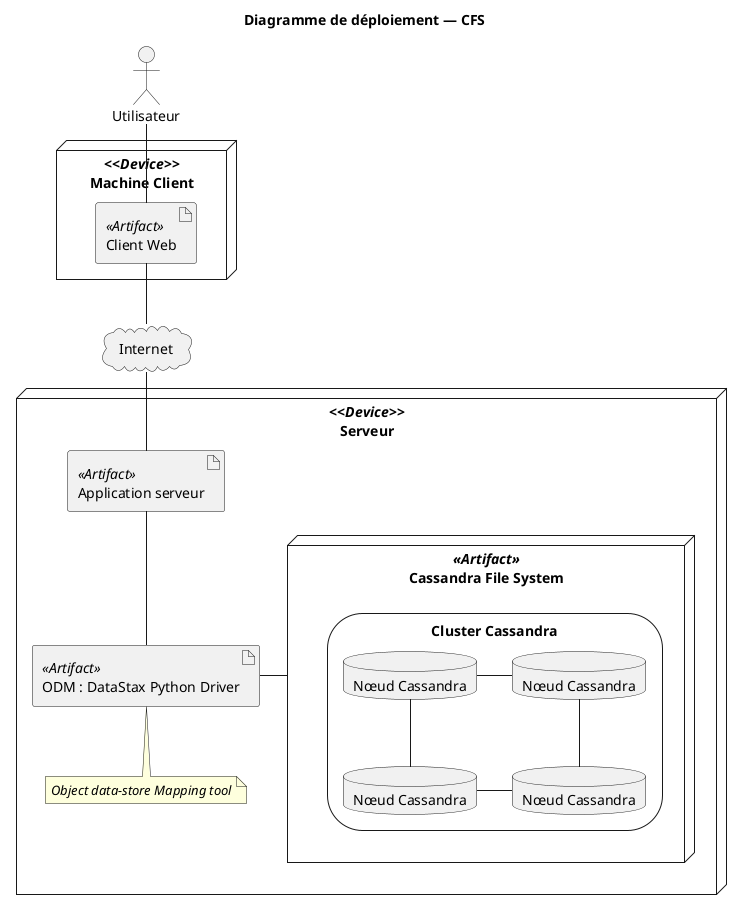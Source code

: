 @startuml
title Diagramme de déploiement — CFS
actor Utilisateur as User


node "<<<i>Device</i>>>\nMachine Client" as Client {
    artifact "<i><<Artifact>></i>\nClient Web" as progClient
}

cloud Internet

node "<<<i>Device</i>>>\nServeur" as Serveur {
    artifact "<i><<Artifact>></i>\nApplication serveur" as progServeur
    artifact "<i><<Artifact>></i>\nODM : DataStax Python Driver" as ORM
    note bottom of ORM : <i>Object data-store Mapping tool</i>

    node "<i><<Artifact>></i>\n<b>Cassandra File System</b>" as CFS {
        storage "Cluster Cassandra" as cluster {
            database "Nœud Cassandra" as noeud1
            database "Nœud Cassandra" as noeud2
            database "Nœud Cassandra" as noeud3
            database "Nœud Cassandra" as noeud4
        }
    }
}

User -- progClient
progClient -- Internet
Internet -- progServeur
progServeur -- ORM
ORM -right- CFS

noeud1 -down- noeud2
noeud2 -right- noeud3
noeud3 -up- noeud4
noeud4 -left- noeud1
@enduml
